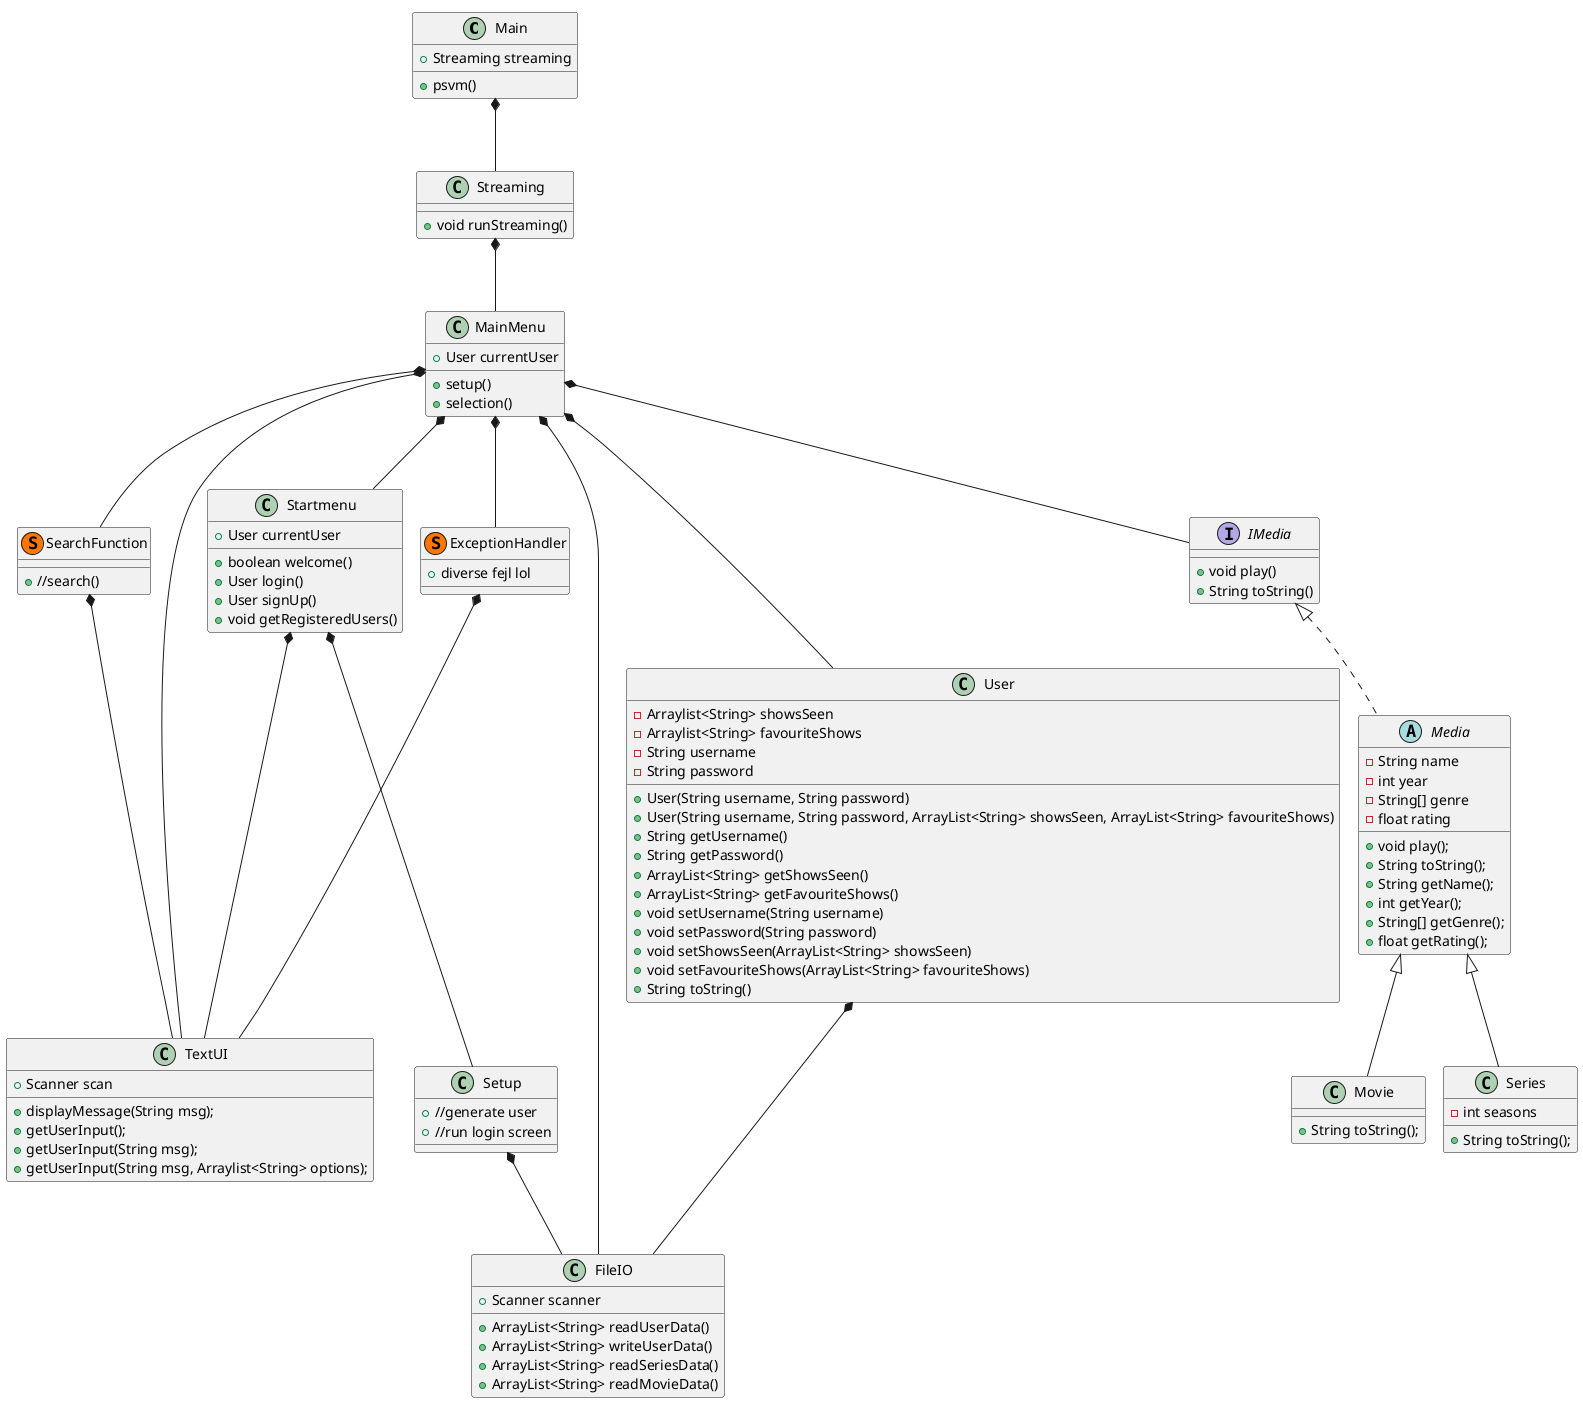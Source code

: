 @startuml
'https://plantuml.com/class-diagram
!pragma layout smetana

class Main
class MainMenu
class Startmenu
class TextUI
class User
class FileIO
class ExceptionHandler << (S,#FF7700) >>
abstract class Media implements IMedia
class Movie extends Media
class Series extends Media
class SearchFunction << (S,#FF7700) >>
class MainMenu
class Streaming
class Setup

Main *--- Streaming
Startmenu *--- Setup
Streaming *--- MainMenu
MainMenu *--- Startmenu
MainMenu *---TextUI
MainMenu *--- ExceptionHandler
MainMenu *--- FileIO
MainMenu *--- User
MainMenu *--- IMedia
MainMenu *--- SearchFunction
User *--- FileIO
SearchFunction *--- TextUI
Startmenu *--- TextUI
ExceptionHandler *--- TextUI
Setup *--- FileIO

Main : +psvm()
Main : +Streaming streaming

MainMenu : + User currentUser
MainMenu : + setup()
MainMenu : + selection()
Streaming : + void runStreaming()

Setup : + //generate user
Setup : + //run login screen

SearchFunction : +//search()

Startmenu : + User currentUser
Startmenu : + boolean welcome()
Startmenu : + User login()
Startmenu : + User signUp()
Startmenu : + void getRegisteredUsers()

FileIO : + Scanner scanner
FileIO : + ArrayList<String> readUserData()
FileIO : + ArrayList<String> writeUserData()
FileIO : + ArrayList<String> readSeriesData()
FileIO : + ArrayList<String> readMovieData()


User : - Arraylist<String> showsSeen
User : - Arraylist<String> favouriteShows
User : - String username
User : - String password
User : + User(String username, String password)
User : + User(String username, String password, ArrayList<String> showsSeen, ArrayList<String> favouriteShows)
User : + String getUsername()
User : + String getPassword()
User : + ArrayList<String> getShowsSeen()
User : + ArrayList<String> getFavouriteShows()
User : + void setUsername(String username)
User : + void setPassword(String password)
User : + void setShowsSeen(ArrayList<String> showsSeen)
User : + void setFavouriteShows(ArrayList<String> favouriteShows)
User : + String toString()


IMedia : + void play()
IMedia : + String toString()

TextUI : + Scanner scan
TextUI : + displayMessage(String msg);
TextUI : + getUserInput();
TextUI : + getUserInput(String msg);
TextUI : + getUserInput(String msg, Arraylist<String> options);

ExceptionHandler : + diverse fejl lol

Media : -String name
Media : -int year
Media : -String[] genre
Media : -float rating
Media : + void play();
Media : + String toString();
Media : + String getName();
Media : + int getYear();
Media : + String[] getGenre();
Media : + float getRating();

Movie : + String toString();

Series : - int seasons
Series : + String toString();


@enduml